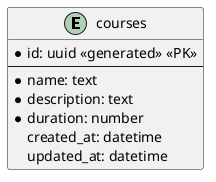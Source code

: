 @startuml courses

entity courses{
  * id: uuid <<generated>> <<PK>> 
  --
  * name: text
  * description: text
  * duration: number
    created_at: datetime
    updated_at: datetime
}

@enduml